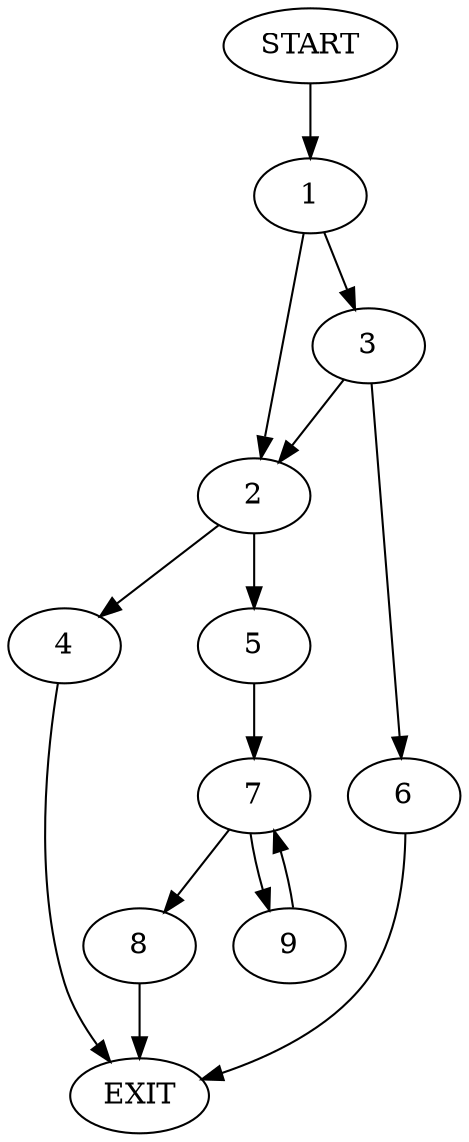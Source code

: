 digraph {
0 [label="START"]
10 [label="EXIT"]
0 -> 1
1 -> 2
1 -> 3
2 -> 4
2 -> 5
3 -> 2
3 -> 6
6 -> 10
5 -> 7
4 -> 10
7 -> 8
7 -> 9
8 -> 10
9 -> 7
}
